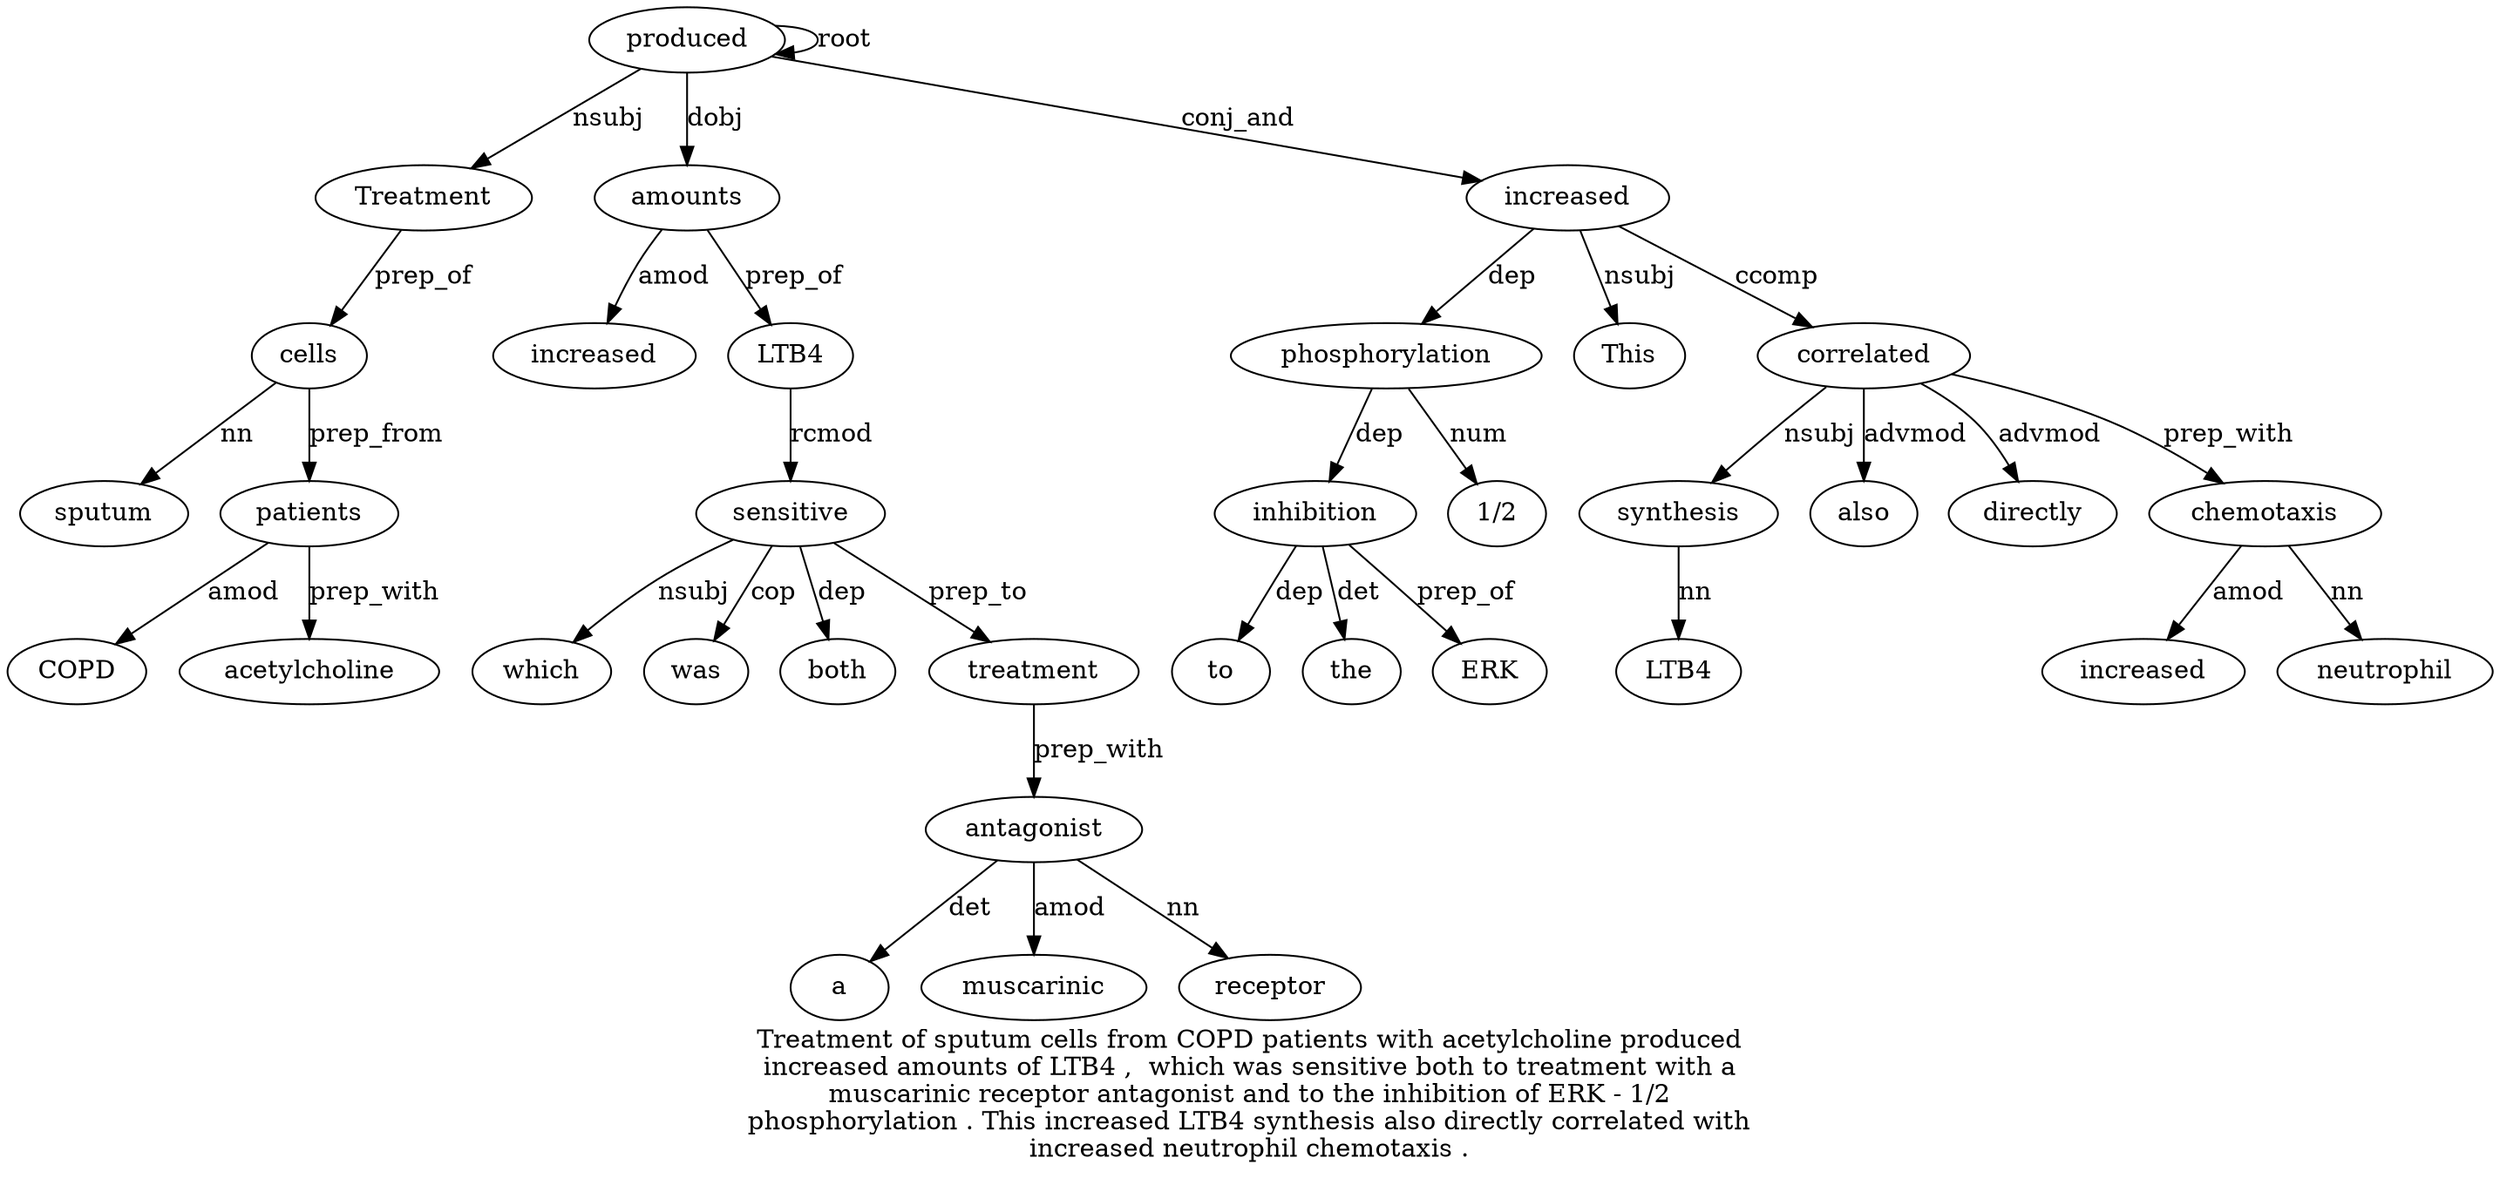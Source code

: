 digraph "Treatment of sputum cells from COPD patients with acetylcholine produced increased amounts of LTB4 ,  which was sensitive both to treatment with a muscarinic receptor antagonist and to the inhibition of ERK - 1/2 phosphorylation . This increased LTB4 synthesis also directly correlated with increased neutrophil chemotaxis ." {
label="Treatment of sputum cells from COPD patients with acetylcholine produced
increased amounts of LTB4 ,  which was sensitive both to treatment with a
muscarinic receptor antagonist and to the inhibition of ERK - 1/2
phosphorylation . This increased LTB4 synthesis also directly correlated with
increased neutrophil chemotaxis .";
produced10 [style=filled, fillcolor=white, label=produced];
Treatment1 [style=filled, fillcolor=white, label=Treatment];
produced10 -> Treatment1  [label=nsubj];
cells4 [style=filled, fillcolor=white, label=cells];
sputum3 [style=filled, fillcolor=white, label=sputum];
cells4 -> sputum3  [label=nn];
Treatment1 -> cells4  [label=prep_of];
patients7 [style=filled, fillcolor=white, label=patients];
COPD6 [style=filled, fillcolor=white, label=COPD];
patients7 -> COPD6  [label=amod];
cells4 -> patients7  [label=prep_from];
acetylcholine9 [style=filled, fillcolor=white, label=acetylcholine];
patients7 -> acetylcholine9  [label=prep_with];
produced10 -> produced10  [label=root];
amounts12 [style=filled, fillcolor=white, label=amounts];
increased11 [style=filled, fillcolor=white, label=increased];
amounts12 -> increased11  [label=amod];
produced10 -> amounts12  [label=dobj];
LTB41 [style=filled, fillcolor=white, label=LTB4];
amounts12 -> LTB41  [label=prep_of];
sensitive18 [style=filled, fillcolor=white, label=sensitive];
which16 [style=filled, fillcolor=white, label=which];
sensitive18 -> which16  [label=nsubj];
was17 [style=filled, fillcolor=white, label=was];
sensitive18 -> was17  [label=cop];
LTB41 -> sensitive18  [label=rcmod];
both19 [style=filled, fillcolor=white, label=both];
sensitive18 -> both19  [label=dep];
treatment21 [style=filled, fillcolor=white, label=treatment];
sensitive18 -> treatment21  [label=prep_to];
antagonist26 [style=filled, fillcolor=white, label=antagonist];
a23 [style=filled, fillcolor=white, label=a];
antagonist26 -> a23  [label=det];
muscarinic24 [style=filled, fillcolor=white, label=muscarinic];
antagonist26 -> muscarinic24  [label=amod];
receptor25 [style=filled, fillcolor=white, label=receptor];
antagonist26 -> receptor25  [label=nn];
treatment21 -> antagonist26  [label=prep_with];
inhibition30 [style=filled, fillcolor=white, label=inhibition];
to28 [style=filled, fillcolor=white, label=to];
inhibition30 -> to28  [label=dep];
the29 [style=filled, fillcolor=white, label=the];
inhibition30 -> the29  [label=det];
phosphorylation35 [style=filled, fillcolor=white, label=phosphorylation];
phosphorylation35 -> inhibition30  [label=dep];
ERK32 [style=filled, fillcolor=white, label=ERK];
inhibition30 -> ERK32  [label=prep_of];
"1/234" [style=filled, fillcolor=white, label="1/2"];
phosphorylation35 -> "1/234"  [label=num];
increased38 [style=filled, fillcolor=white, label=increased];
increased38 -> phosphorylation35  [label=dep];
This37 [style=filled, fillcolor=white, label=This];
increased38 -> This37  [label=nsubj];
produced10 -> increased38  [label=conj_and];
synthesis40 [style=filled, fillcolor=white, label=synthesis];
LTB439 [style=filled, fillcolor=white, label=LTB4];
synthesis40 -> LTB439  [label=nn];
correlated43 [style=filled, fillcolor=white, label=correlated];
correlated43 -> synthesis40  [label=nsubj];
also41 [style=filled, fillcolor=white, label=also];
correlated43 -> also41  [label=advmod];
directly42 [style=filled, fillcolor=white, label=directly];
correlated43 -> directly42  [label=advmod];
increased38 -> correlated43  [label=ccomp];
chemotaxis47 [style=filled, fillcolor=white, label=chemotaxis];
increased45 [style=filled, fillcolor=white, label=increased];
chemotaxis47 -> increased45  [label=amod];
neutrophil46 [style=filled, fillcolor=white, label=neutrophil];
chemotaxis47 -> neutrophil46  [label=nn];
correlated43 -> chemotaxis47  [label=prep_with];
}
